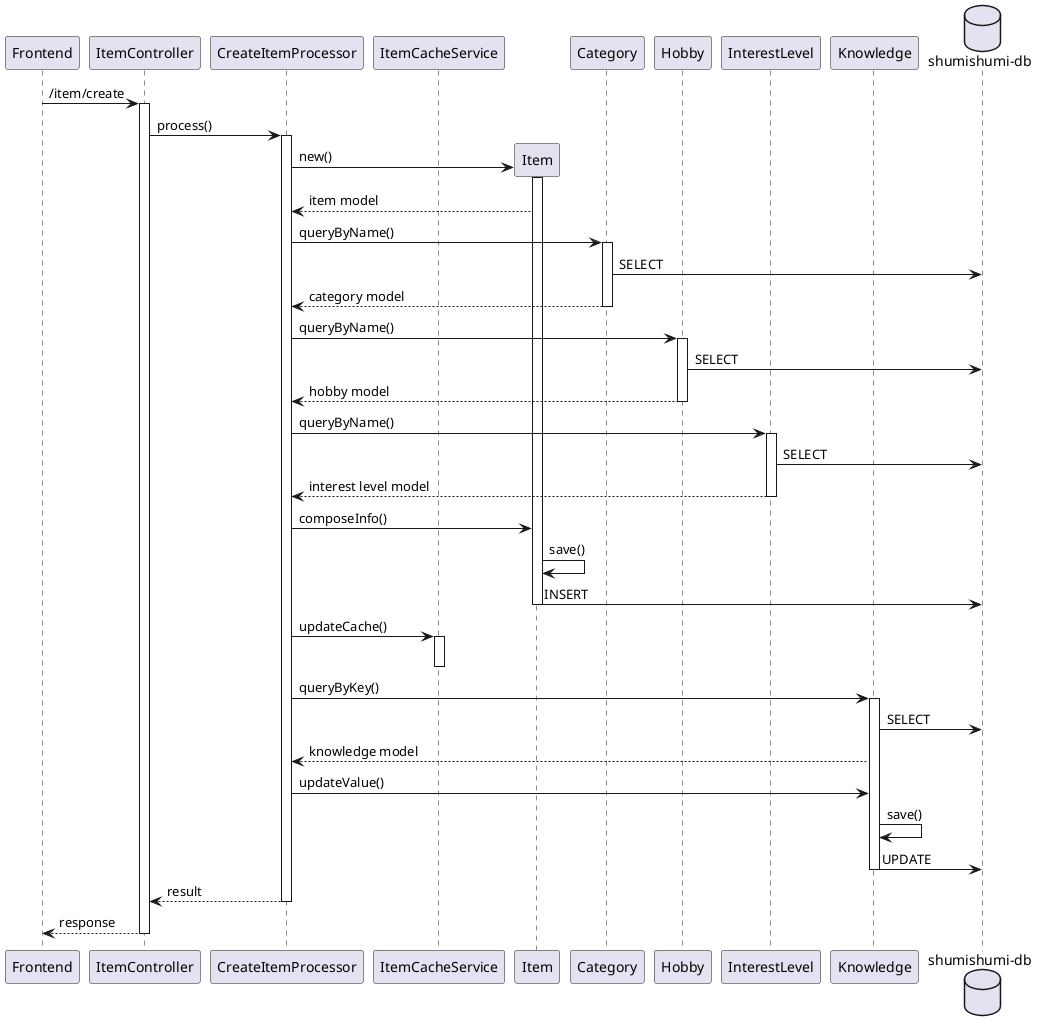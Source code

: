 @startuml create
participant "Frontend" as fe
participant "ItemController" as ic

participant "CreateItemProcessor" as proc

participant "ItemCacheService" as icache

participant "Item" as im
participant "Category" as cm
participant "Hobby" as hm
participant "InterestLevel" as ilm

participant "Knowledge" as km

database "shumishumi-db" as db

fe -> ic++ : /item/create
ic -> proc++ : process()

create im
proc -> im++ : new()
proc <-- im : item model

proc -> cm++ : queryByName()
cm -> db : SELECT
return category model

proc -> hm++ : queryByName()
hm -> db : SELECT
return hobby model

proc -> ilm++ : queryByName()
ilm -> db : SELECT
return interest level model

proc -> im : composeInfo()
im -> im : save()
im -> db : INSERT
deactivate im

proc -> icache++ : updateCache()
deactivate icache

proc -> km++ : queryByKey()
km -> db : SELECT
proc <-- km : knowledge model

proc -> km : updateValue()
km -> km : save()
km -> db : UPDATE

deactivate km

return result
return response

@enduml

